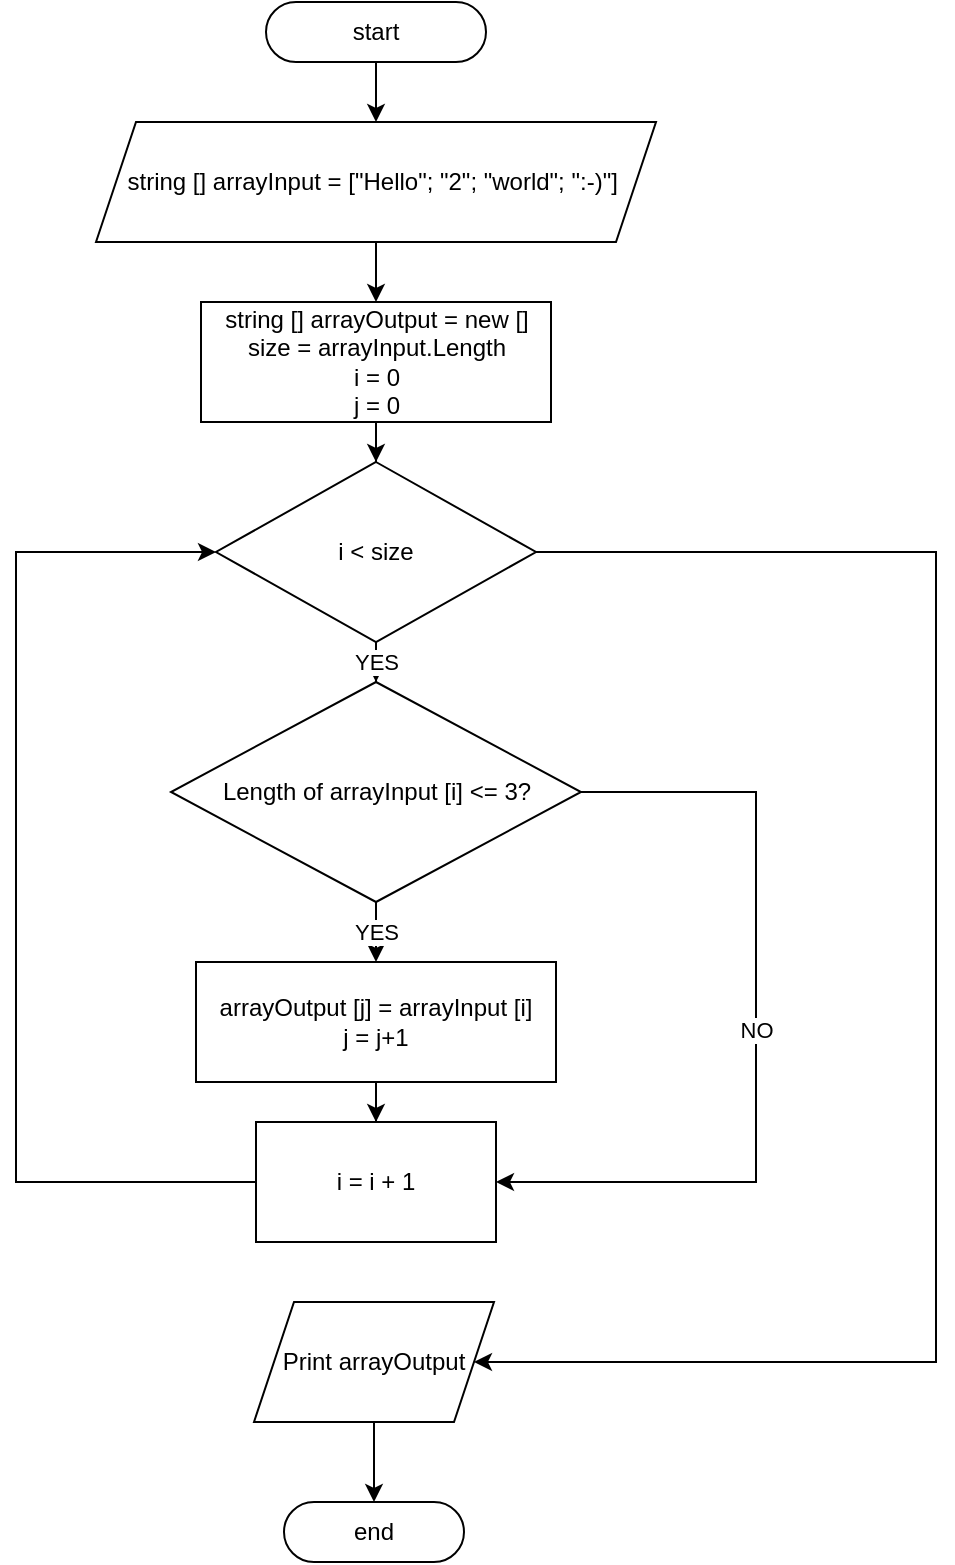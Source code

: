 <mxfile version="20.2.2" type="device"><diagram id="QDYXSBQPjQqafuLzDrT6" name="Страница 1"><mxGraphModel dx="782" dy="468" grid="1" gridSize="10" guides="1" tooltips="1" connect="1" arrows="1" fold="1" page="1" pageScale="1" pageWidth="827" pageHeight="1169" math="0" shadow="0"><root><mxCell id="0"/><mxCell id="1" parent="0"/><mxCell id="aEHNBP4nTSH1XHIHkv0J-4" style="edgeStyle=orthogonalEdgeStyle;rounded=0;orthogonalLoop=1;jettySize=auto;html=1;" edge="1" parent="1" source="aEHNBP4nTSH1XHIHkv0J-1" target="aEHNBP4nTSH1XHIHkv0J-3"><mxGeometry relative="1" as="geometry"/></mxCell><mxCell id="aEHNBP4nTSH1XHIHkv0J-1" value="start" style="rounded=1;whiteSpace=wrap;html=1;arcSize=50;" vertex="1" parent="1"><mxGeometry x="315" y="30" width="110" height="30" as="geometry"/></mxCell><mxCell id="aEHNBP4nTSH1XHIHkv0J-2" value="end" style="rounded=1;whiteSpace=wrap;html=1;arcSize=50;" vertex="1" parent="1"><mxGeometry x="324" y="780" width="90" height="30" as="geometry"/></mxCell><mxCell id="aEHNBP4nTSH1XHIHkv0J-6" style="edgeStyle=orthogonalEdgeStyle;rounded=0;orthogonalLoop=1;jettySize=auto;html=1;" edge="1" parent="1" source="aEHNBP4nTSH1XHIHkv0J-3" target="aEHNBP4nTSH1XHIHkv0J-5"><mxGeometry relative="1" as="geometry"/></mxCell><mxCell id="aEHNBP4nTSH1XHIHkv0J-3" value="string [] arrayInput = [&quot;Hello&quot;; &quot;2&quot;; &quot;world&quot;; &quot;:-)&quot;]&amp;nbsp;" style="shape=parallelogram;perimeter=parallelogramPerimeter;whiteSpace=wrap;html=1;fixedSize=1;" vertex="1" parent="1"><mxGeometry x="230" y="90" width="280" height="60" as="geometry"/></mxCell><mxCell id="aEHNBP4nTSH1XHIHkv0J-20" style="edgeStyle=orthogonalEdgeStyle;rounded=0;orthogonalLoop=1;jettySize=auto;html=1;entryX=0.5;entryY=0;entryDx=0;entryDy=0;" edge="1" parent="1" source="aEHNBP4nTSH1XHIHkv0J-5" target="aEHNBP4nTSH1XHIHkv0J-19"><mxGeometry relative="1" as="geometry"/></mxCell><mxCell id="aEHNBP4nTSH1XHIHkv0J-5" value="string [] arrayOutput = new []&lt;br&gt;size = arrayInput.Length&lt;br&gt;i = 0&lt;br&gt;j = 0" style="rounded=0;whiteSpace=wrap;html=1;" vertex="1" parent="1"><mxGeometry x="282.5" y="180" width="175" height="60" as="geometry"/></mxCell><mxCell id="aEHNBP4nTSH1XHIHkv0J-15" value="YES" style="edgeStyle=orthogonalEdgeStyle;rounded=0;orthogonalLoop=1;jettySize=auto;html=1;" edge="1" parent="1" source="aEHNBP4nTSH1XHIHkv0J-7" target="aEHNBP4nTSH1XHIHkv0J-14"><mxGeometry relative="1" as="geometry"/></mxCell><mxCell id="aEHNBP4nTSH1XHIHkv0J-18" value="NO" style="edgeStyle=orthogonalEdgeStyle;rounded=0;orthogonalLoop=1;jettySize=auto;html=1;entryX=1;entryY=0.5;entryDx=0;entryDy=0;" edge="1" parent="1" source="aEHNBP4nTSH1XHIHkv0J-7" target="aEHNBP4nTSH1XHIHkv0J-10"><mxGeometry relative="1" as="geometry"><Array as="points"><mxPoint x="560" y="425"/><mxPoint x="560" y="620"/></Array></mxGeometry></mxCell><mxCell id="aEHNBP4nTSH1XHIHkv0J-7" value="Length of arrayInput [i] &amp;lt;= 3?" style="rhombus;whiteSpace=wrap;html=1;" vertex="1" parent="1"><mxGeometry x="267.5" y="370" width="205" height="110" as="geometry"/></mxCell><mxCell id="aEHNBP4nTSH1XHIHkv0J-13" style="edgeStyle=orthogonalEdgeStyle;rounded=0;orthogonalLoop=1;jettySize=auto;html=1;entryX=0;entryY=0.5;entryDx=0;entryDy=0;exitX=0;exitY=0.5;exitDx=0;exitDy=0;" edge="1" parent="1" source="aEHNBP4nTSH1XHIHkv0J-10" target="aEHNBP4nTSH1XHIHkv0J-19"><mxGeometry relative="1" as="geometry"><mxPoint x="130" y="500" as="targetPoint"/><Array as="points"><mxPoint x="190" y="620"/><mxPoint x="190" y="305"/></Array></mxGeometry></mxCell><mxCell id="aEHNBP4nTSH1XHIHkv0J-10" value="i = i + 1" style="rounded=0;whiteSpace=wrap;html=1;" vertex="1" parent="1"><mxGeometry x="310" y="590" width="120" height="60" as="geometry"/></mxCell><mxCell id="aEHNBP4nTSH1XHIHkv0J-16" style="edgeStyle=orthogonalEdgeStyle;rounded=0;orthogonalLoop=1;jettySize=auto;html=1;entryX=0.5;entryY=0;entryDx=0;entryDy=0;" edge="1" parent="1" source="aEHNBP4nTSH1XHIHkv0J-14" target="aEHNBP4nTSH1XHIHkv0J-10"><mxGeometry relative="1" as="geometry"/></mxCell><mxCell id="aEHNBP4nTSH1XHIHkv0J-14" value="arrayOutput [j] = arrayInput [i]&lt;br&gt;j = j+1" style="rounded=0;whiteSpace=wrap;html=1;" vertex="1" parent="1"><mxGeometry x="280" y="510" width="180" height="60" as="geometry"/></mxCell><mxCell id="aEHNBP4nTSH1XHIHkv0J-21" value="YES" style="edgeStyle=orthogonalEdgeStyle;rounded=0;orthogonalLoop=1;jettySize=auto;html=1;" edge="1" parent="1" source="aEHNBP4nTSH1XHIHkv0J-19" target="aEHNBP4nTSH1XHIHkv0J-7"><mxGeometry relative="1" as="geometry"/></mxCell><mxCell id="aEHNBP4nTSH1XHIHkv0J-22" style="edgeStyle=orthogonalEdgeStyle;rounded=0;orthogonalLoop=1;jettySize=auto;html=1;entryX=1;entryY=0.5;entryDx=0;entryDy=0;" edge="1" parent="1" source="aEHNBP4nTSH1XHIHkv0J-19" target="aEHNBP4nTSH1XHIHkv0J-23"><mxGeometry relative="1" as="geometry"><Array as="points"><mxPoint x="650" y="305"/><mxPoint x="650" y="710"/></Array></mxGeometry></mxCell><mxCell id="aEHNBP4nTSH1XHIHkv0J-19" value="i &amp;lt; size" style="rhombus;whiteSpace=wrap;html=1;" vertex="1" parent="1"><mxGeometry x="290" y="260" width="160" height="90" as="geometry"/></mxCell><mxCell id="aEHNBP4nTSH1XHIHkv0J-24" style="edgeStyle=orthogonalEdgeStyle;rounded=0;orthogonalLoop=1;jettySize=auto;html=1;entryX=0.5;entryY=0;entryDx=0;entryDy=0;" edge="1" parent="1" source="aEHNBP4nTSH1XHIHkv0J-23" target="aEHNBP4nTSH1XHIHkv0J-2"><mxGeometry relative="1" as="geometry"/></mxCell><mxCell id="aEHNBP4nTSH1XHIHkv0J-23" value="Print arrayOutput" style="shape=parallelogram;perimeter=parallelogramPerimeter;whiteSpace=wrap;html=1;fixedSize=1;" vertex="1" parent="1"><mxGeometry x="309" y="680" width="120" height="60" as="geometry"/></mxCell></root></mxGraphModel></diagram></mxfile>